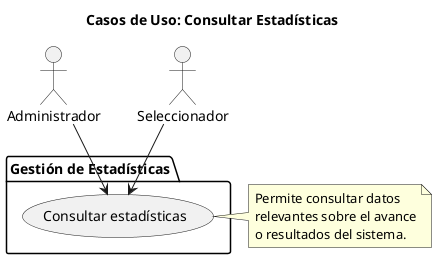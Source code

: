 @startuml
title Casos de Uso: Consultar Estadísticas

actor Administrador
actor Seleccionador

folder "Gestión de Estadísticas" as Estadisticas {
    Administrador --> (Consultar estadísticas)
    Seleccionador --> (Consultar estadísticas)
}

note right of (Consultar estadísticas)
    Permite consultar datos
    relevantes sobre el avance
    o resultados del sistema.
end note
@enduml
